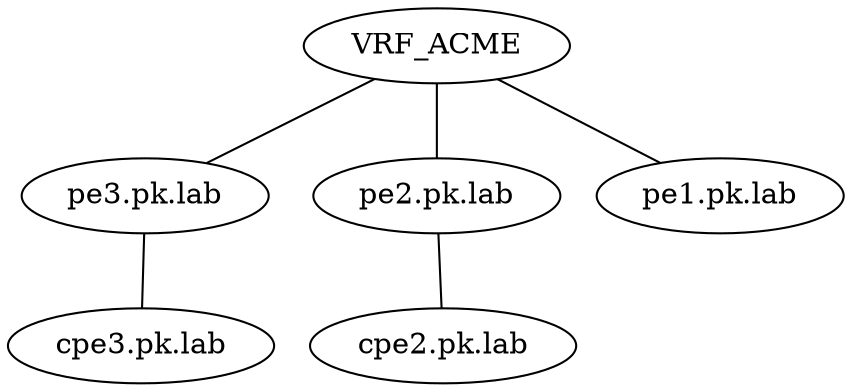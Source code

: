 
graph network {
vrf [label="VRF_ACME"]
"pe3.pk.lab"
"pe2.pk.lab"
"pe1.pk.lab"
"vrf" -- "pe1.pk.lab"
"vrf" -- "pe2.pk.lab"
"vrf" -- "pe3.pk.lab"

"cpe3.pk.lab"
"cpe2.pk.lab"
"pe2.pk.lab" -- "cpe2.pk.lab"
"pe3.pk.lab" -- "cpe3.pk.lab"

}